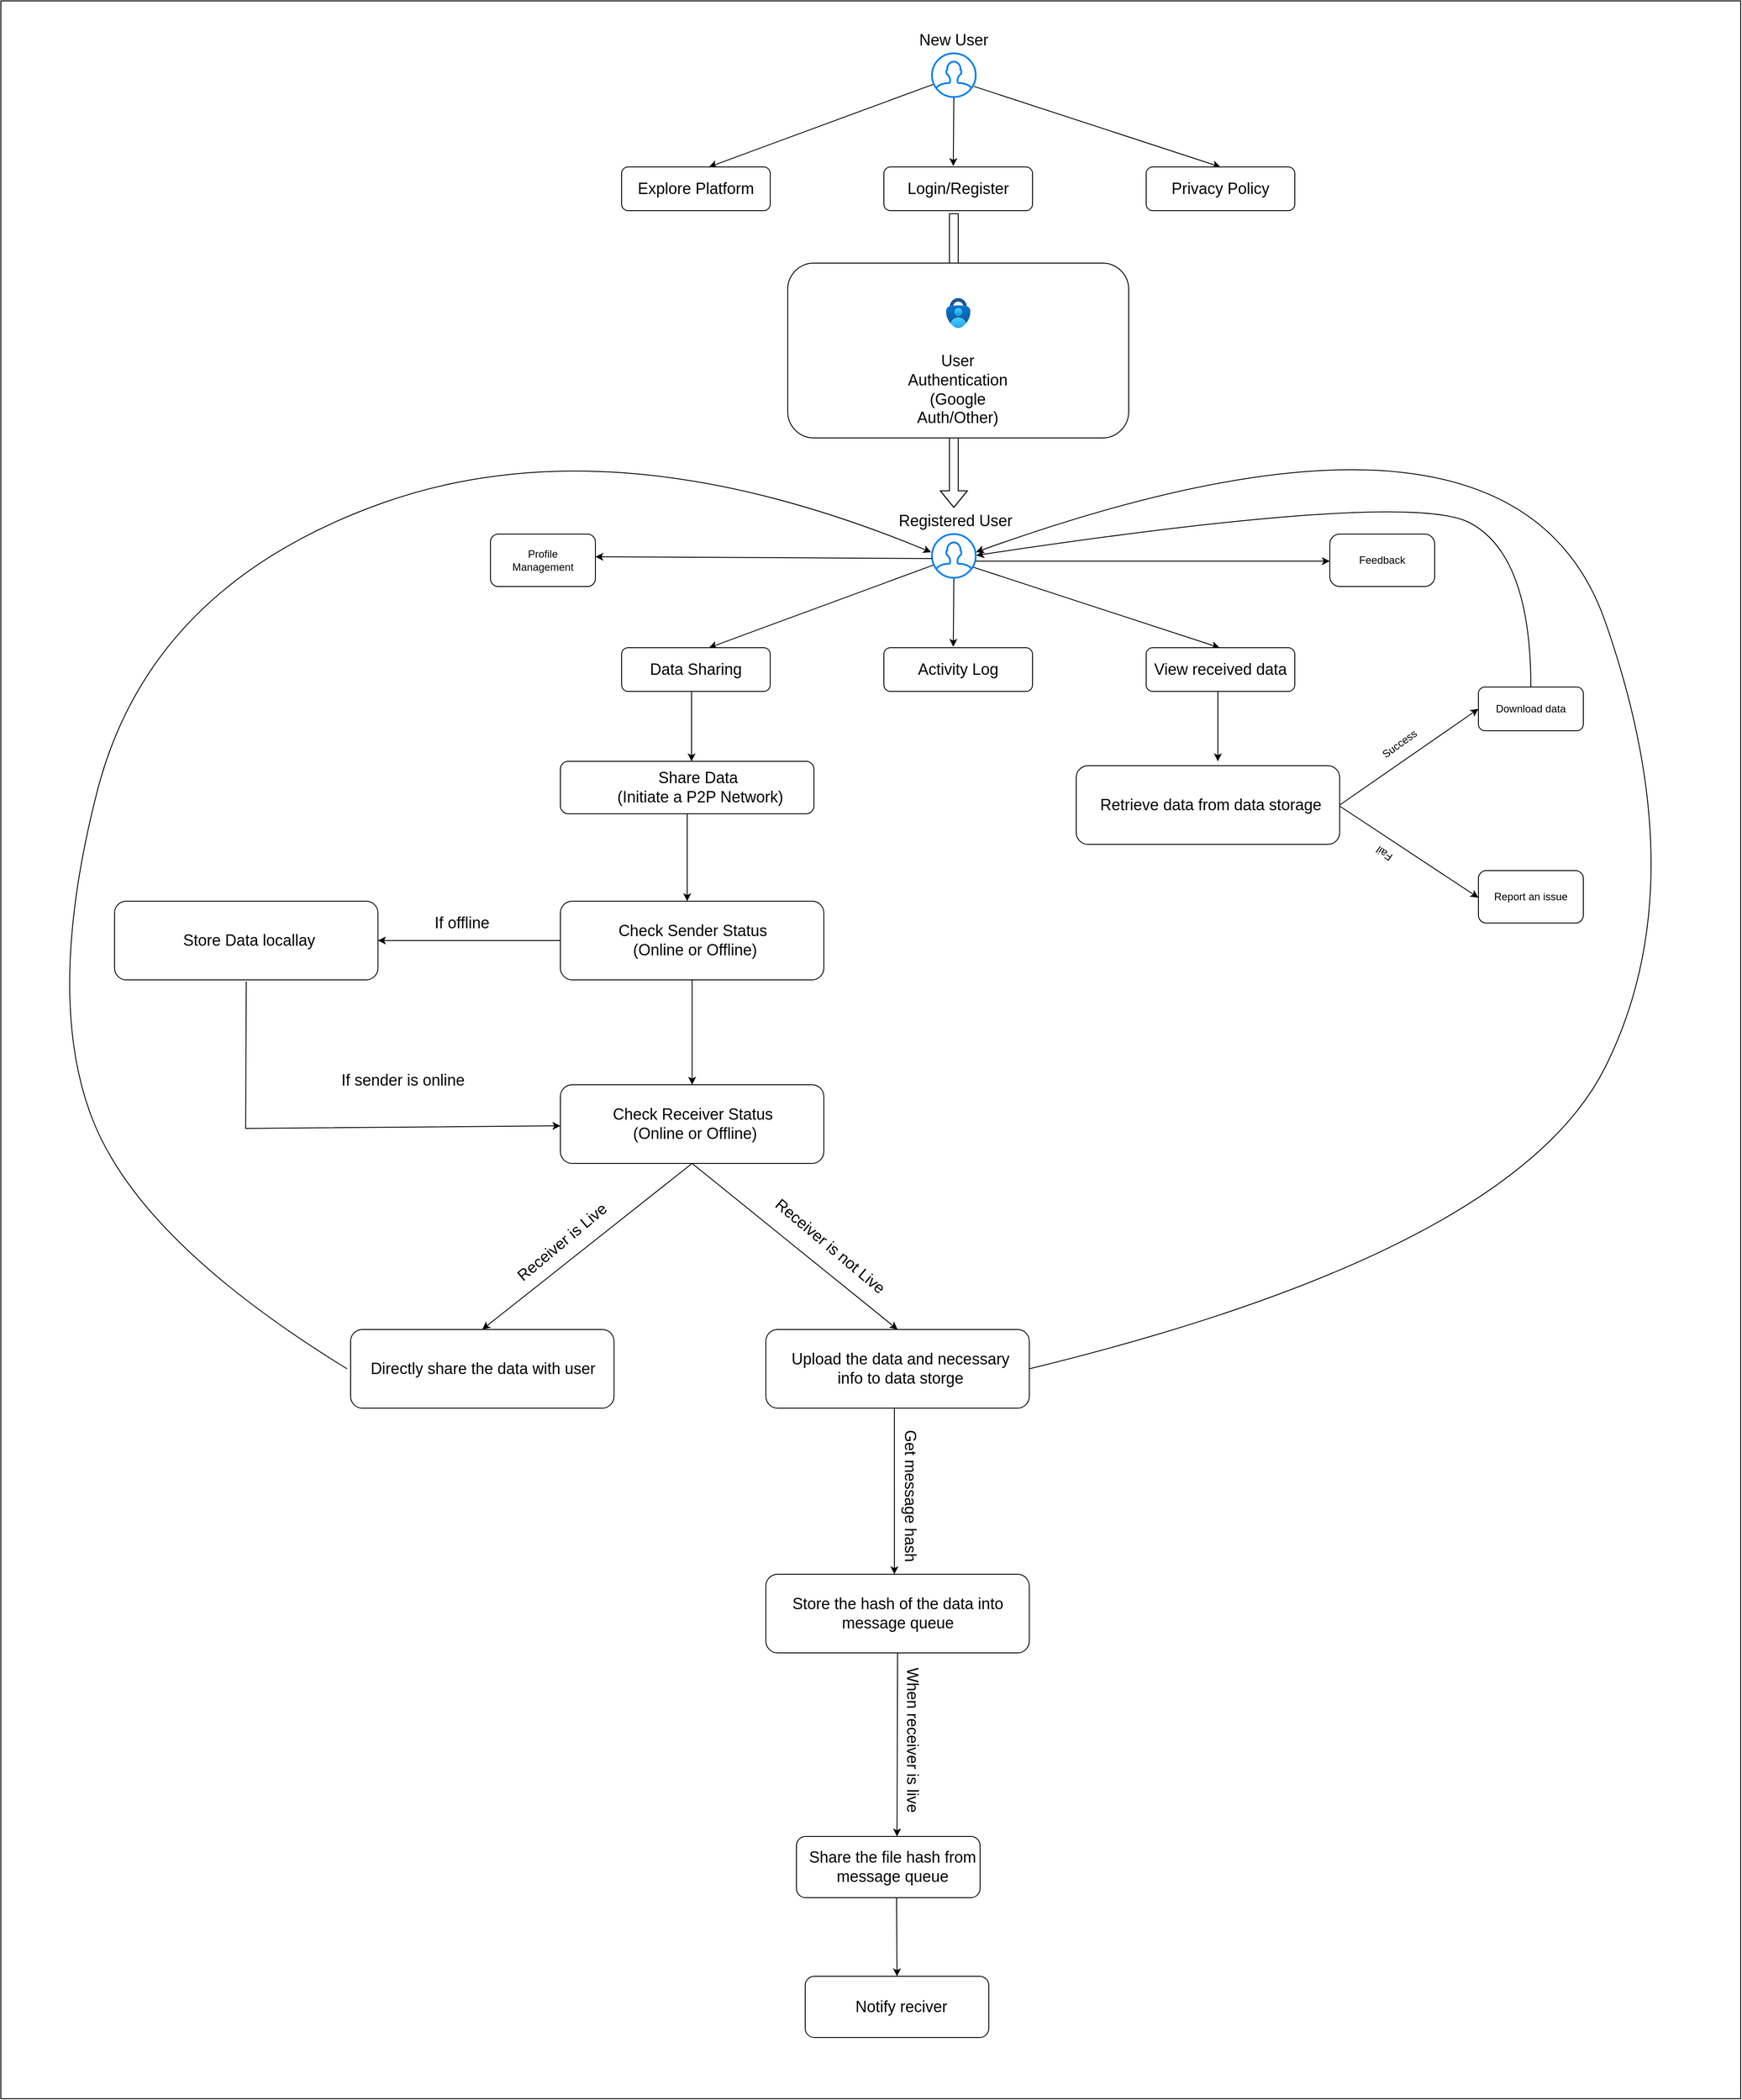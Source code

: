<mxfile version="24.8.0">
  <diagram name="Page-1" id="zb8tNWO0_LRHRKbwq5VY">
    <mxGraphModel dx="4075" dy="3723" grid="1" gridSize="10" guides="1" tooltips="1" connect="1" arrows="1" fold="1" page="1" pageScale="1" pageWidth="850" pageHeight="1100" math="0" shadow="0">
      <root>
        <mxCell id="0" />
        <mxCell id="1" parent="0" />
        <mxCell id="tr2VnkEWY_S0yRt-9hmw-61" value="" style="rounded=0;whiteSpace=wrap;html=1;" vertex="1" parent="1">
          <mxGeometry x="-630" y="-1620" width="1990" height="2400" as="geometry" />
        </mxCell>
        <mxCell id="Id6j_bL2dgH8pBZ8McrD-12" value="" style="shape=flexArrow;endArrow=classic;html=1;rounded=0;" parent="1" edge="1">
          <mxGeometry width="50" height="50" relative="1" as="geometry">
            <mxPoint x="460" y="-1377" as="sourcePoint" />
            <mxPoint x="460" y="-1040" as="targetPoint" />
            <Array as="points">
              <mxPoint x="460" y="-1310" />
            </Array>
          </mxGeometry>
        </mxCell>
        <mxCell id="gCZMAkZjdpwK_4TFtWU5-113" value="" style="group" parent="1" vertex="1" connectable="0">
          <mxGeometry x="290" y="-1320" width="440" height="200" as="geometry" />
        </mxCell>
        <mxCell id="gCZMAkZjdpwK_4TFtWU5-103" value="" style="rounded=1;whiteSpace=wrap;html=1;" parent="gCZMAkZjdpwK_4TFtWU5-113" vertex="1">
          <mxGeometry x="-20" width="390" height="200" as="geometry" />
        </mxCell>
        <mxCell id="gCZMAkZjdpwK_4TFtWU5-107" value="" style="image;aspect=fixed;html=1;points=[];align=center;fontSize=12;image=img/lib/azure2/security/Multifactor_Authentication.svg;" parent="gCZMAkZjdpwK_4TFtWU5-113" vertex="1">
          <mxGeometry x="161.069" y="40" width="27.855" height="34.19" as="geometry" />
        </mxCell>
        <mxCell id="gCZMAkZjdpwK_4TFtWU5-109" value="&lt;font style=&quot;font-size: 18px;&quot;&gt;User Authentication&lt;/font&gt;&lt;div style=&quot;font-size: 18px;&quot;&gt;&lt;font style=&quot;font-size: 18px;&quot;&gt;(Google Auth/Other)&lt;/font&gt;&lt;/div&gt;" style="text;strokeColor=none;align=center;fillColor=none;html=1;verticalAlign=middle;whiteSpace=wrap;rounded=0;" parent="gCZMAkZjdpwK_4TFtWU5-113" vertex="1">
          <mxGeometry x="131.394" y="130" width="87.209" height="30" as="geometry" />
        </mxCell>
        <mxCell id="Id6j_bL2dgH8pBZ8McrD-48" value="" style="group" parent="1" vertex="1" connectable="0">
          <mxGeometry x="50" y="-1590" width="830" height="210" as="geometry" />
        </mxCell>
        <mxCell id="Id6j_bL2dgH8pBZ8McrD-3" value="" style="endArrow=classic;html=1;rounded=0;exitX=0.087;exitY=0.711;exitDx=0;exitDy=0;exitPerimeter=0;" parent="Id6j_bL2dgH8pBZ8McrD-48" edge="1">
          <mxGeometry width="50" height="50" relative="1" as="geometry">
            <mxPoint x="386.35" y="65.55" as="sourcePoint" />
            <mxPoint x="130" y="160" as="targetPoint" />
          </mxGeometry>
        </mxCell>
        <mxCell id="Id6j_bL2dgH8pBZ8McrD-5" value="" style="endArrow=classic;html=1;rounded=0;entryX=0.5;entryY=0;entryDx=0;entryDy=0;exitX=0.979;exitY=0.756;exitDx=0;exitDy=0;exitPerimeter=0;" parent="Id6j_bL2dgH8pBZ8McrD-48" target="Id6j_bL2dgH8pBZ8McrD-20" edge="1">
          <mxGeometry width="50" height="50" relative="1" as="geometry">
            <mxPoint x="432.95" y="67.8" as="sourcePoint" />
            <mxPoint x="725" y="170" as="targetPoint" />
          </mxGeometry>
        </mxCell>
        <mxCell id="Id6j_bL2dgH8pBZ8McrD-8" value="" style="edgeStyle=none;orthogonalLoop=1;jettySize=auto;html=1;rounded=0;entryX=0.497;entryY=0.133;entryDx=0;entryDy=0;entryPerimeter=0;" parent="Id6j_bL2dgH8pBZ8McrD-48" edge="1">
          <mxGeometry width="80" relative="1" as="geometry">
            <mxPoint x="410" y="80" as="sourcePoint" />
            <mxPoint x="409.37" y="158.99" as="targetPoint" />
            <Array as="points" />
          </mxGeometry>
        </mxCell>
        <mxCell id="Id6j_bL2dgH8pBZ8McrD-18" value="" style="group" parent="Id6j_bL2dgH8pBZ8McrD-48" vertex="1" connectable="0">
          <mxGeometry y="160" width="230" height="50" as="geometry" />
        </mxCell>
        <mxCell id="Id6j_bL2dgH8pBZ8McrD-13" value="" style="rounded=1;whiteSpace=wrap;html=1;" parent="Id6j_bL2dgH8pBZ8McrD-18" vertex="1">
          <mxGeometry x="30" width="170" height="50" as="geometry" />
        </mxCell>
        <mxCell id="Id6j_bL2dgH8pBZ8McrD-6" value="&lt;span style=&quot;font-size: 18px;&quot;&gt;Explore Platform&lt;/span&gt;" style="text;strokeColor=none;align=center;fillColor=none;html=1;verticalAlign=middle;whiteSpace=wrap;rounded=0;border1;" parent="Id6j_bL2dgH8pBZ8McrD-18" vertex="1">
          <mxGeometry y="10" width="230" height="30" as="geometry" />
        </mxCell>
        <mxCell id="Id6j_bL2dgH8pBZ8McrD-19" value="" style="group" parent="Id6j_bL2dgH8pBZ8McrD-48" vertex="1" connectable="0">
          <mxGeometry x="600" y="160" width="230" height="50" as="geometry" />
        </mxCell>
        <mxCell id="Id6j_bL2dgH8pBZ8McrD-20" value="" style="rounded=1;whiteSpace=wrap;html=1;" parent="Id6j_bL2dgH8pBZ8McrD-19" vertex="1">
          <mxGeometry x="30" width="170" height="50" as="geometry" />
        </mxCell>
        <mxCell id="Id6j_bL2dgH8pBZ8McrD-21" value="&lt;span style=&quot;font-size: 18px;&quot;&gt;Privacy Policy&lt;/span&gt;" style="text;strokeColor=none;align=center;fillColor=none;html=1;verticalAlign=middle;whiteSpace=wrap;rounded=0;border1;" parent="Id6j_bL2dgH8pBZ8McrD-19" vertex="1">
          <mxGeometry y="10" width="230" height="30" as="geometry" />
        </mxCell>
        <mxCell id="Id6j_bL2dgH8pBZ8McrD-25" value="" style="group" parent="Id6j_bL2dgH8pBZ8McrD-48" vertex="1" connectable="0">
          <mxGeometry x="300" y="160" width="230" height="50" as="geometry" />
        </mxCell>
        <mxCell id="Id6j_bL2dgH8pBZ8McrD-26" value="" style="rounded=1;whiteSpace=wrap;html=1;" parent="Id6j_bL2dgH8pBZ8McrD-25" vertex="1">
          <mxGeometry x="30" width="170" height="50" as="geometry" />
        </mxCell>
        <mxCell id="Id6j_bL2dgH8pBZ8McrD-27" value="&lt;span style=&quot;font-size: 18px;&quot;&gt;Login/Register&lt;/span&gt;" style="text;strokeColor=none;align=center;fillColor=none;html=1;verticalAlign=middle;whiteSpace=wrap;rounded=0;border1;" parent="Id6j_bL2dgH8pBZ8McrD-25" vertex="1">
          <mxGeometry y="10" width="230" height="30" as="geometry" />
        </mxCell>
        <mxCell id="Id6j_bL2dgH8pBZ8McrD-36" value="" style="group" parent="Id6j_bL2dgH8pBZ8McrD-48" vertex="1" connectable="0">
          <mxGeometry x="360" width="100" height="80" as="geometry" />
        </mxCell>
        <mxCell id="Id6j_bL2dgH8pBZ8McrD-37" value="" style="html=1;verticalLabelPosition=bottom;align=center;labelBackgroundColor=#ffffff;verticalAlign=top;strokeWidth=2;strokeColor=#0080F0;shadow=0;dashed=0;shape=mxgraph.ios7.icons.user;" parent="Id6j_bL2dgH8pBZ8McrD-36" vertex="1">
          <mxGeometry x="25" y="30" width="50" height="50" as="geometry" />
        </mxCell>
        <mxCell id="Id6j_bL2dgH8pBZ8McrD-38" value="&lt;font style=&quot;font-size: 18px;&quot;&gt;New User&lt;/font&gt;" style="text;strokeColor=none;align=center;fillColor=none;html=1;verticalAlign=middle;whiteSpace=wrap;rounded=0;" parent="Id6j_bL2dgH8pBZ8McrD-36" vertex="1">
          <mxGeometry width="100" height="30" as="geometry" />
        </mxCell>
        <mxCell id="Id6j_bL2dgH8pBZ8McrD-49" value="" style="group" parent="1" vertex="1" connectable="0">
          <mxGeometry x="50" y="-1040" width="830" height="210" as="geometry" />
        </mxCell>
        <mxCell id="Id6j_bL2dgH8pBZ8McrD-50" value="" style="endArrow=classic;html=1;rounded=0;exitX=0.087;exitY=0.711;exitDx=0;exitDy=0;exitPerimeter=0;" parent="Id6j_bL2dgH8pBZ8McrD-49" edge="1">
          <mxGeometry width="50" height="50" relative="1" as="geometry">
            <mxPoint x="386.35" y="65.55" as="sourcePoint" />
            <mxPoint x="130" y="160" as="targetPoint" />
          </mxGeometry>
        </mxCell>
        <mxCell id="Id6j_bL2dgH8pBZ8McrD-51" value="" style="endArrow=classic;html=1;rounded=0;entryX=0.5;entryY=0;entryDx=0;entryDy=0;exitX=0.979;exitY=0.756;exitDx=0;exitDy=0;exitPerimeter=0;" parent="Id6j_bL2dgH8pBZ8McrD-49" edge="1">
          <mxGeometry width="50" height="50" relative="1" as="geometry">
            <mxPoint x="431.95" y="67.8" as="sourcePoint" />
            <mxPoint x="714" y="160" as="targetPoint" />
          </mxGeometry>
        </mxCell>
        <mxCell id="Id6j_bL2dgH8pBZ8McrD-52" value="" style="edgeStyle=none;orthogonalLoop=1;jettySize=auto;html=1;rounded=0;entryX=0.497;entryY=0.133;entryDx=0;entryDy=0;entryPerimeter=0;" parent="Id6j_bL2dgH8pBZ8McrD-49" edge="1">
          <mxGeometry width="80" relative="1" as="geometry">
            <mxPoint x="410" y="80" as="sourcePoint" />
            <mxPoint x="409.37" y="158.99" as="targetPoint" />
            <Array as="points" />
          </mxGeometry>
        </mxCell>
        <mxCell id="Id6j_bL2dgH8pBZ8McrD-53" value="" style="group" parent="Id6j_bL2dgH8pBZ8McrD-49" vertex="1" connectable="0">
          <mxGeometry y="160" width="230" height="50" as="geometry" />
        </mxCell>
        <mxCell id="Id6j_bL2dgH8pBZ8McrD-54" value="" style="rounded=1;whiteSpace=wrap;html=1;" parent="Id6j_bL2dgH8pBZ8McrD-53" vertex="1">
          <mxGeometry x="30" width="170" height="50" as="geometry" />
        </mxCell>
        <mxCell id="Id6j_bL2dgH8pBZ8McrD-55" value="&lt;span style=&quot;font-size: 18px;&quot;&gt;Data Sharing&lt;/span&gt;" style="text;strokeColor=none;align=center;fillColor=none;html=1;verticalAlign=middle;whiteSpace=wrap;rounded=0;border1;" parent="Id6j_bL2dgH8pBZ8McrD-53" vertex="1">
          <mxGeometry y="10" width="230" height="30" as="geometry" />
        </mxCell>
        <mxCell id="Id6j_bL2dgH8pBZ8McrD-56" value="" style="group" parent="Id6j_bL2dgH8pBZ8McrD-49" vertex="1" connectable="0">
          <mxGeometry x="600" y="160" width="230" height="50" as="geometry" />
        </mxCell>
        <mxCell id="Id6j_bL2dgH8pBZ8McrD-57" value="" style="rounded=1;whiteSpace=wrap;html=1;" parent="Id6j_bL2dgH8pBZ8McrD-56" vertex="1">
          <mxGeometry x="30" width="170" height="50" as="geometry" />
        </mxCell>
        <mxCell id="Id6j_bL2dgH8pBZ8McrD-58" value="&lt;span style=&quot;font-size: 18px;&quot;&gt;View received data&lt;/span&gt;" style="text;strokeColor=none;align=center;fillColor=none;html=1;verticalAlign=middle;whiteSpace=wrap;rounded=0;border1;" parent="Id6j_bL2dgH8pBZ8McrD-56" vertex="1">
          <mxGeometry y="10" width="230" height="30" as="geometry" />
        </mxCell>
        <mxCell id="Id6j_bL2dgH8pBZ8McrD-59" value="" style="group" parent="Id6j_bL2dgH8pBZ8McrD-49" vertex="1" connectable="0">
          <mxGeometry x="300" y="160" width="230" height="50" as="geometry" />
        </mxCell>
        <mxCell id="Id6j_bL2dgH8pBZ8McrD-60" value="" style="rounded=1;whiteSpace=wrap;html=1;" parent="Id6j_bL2dgH8pBZ8McrD-59" vertex="1">
          <mxGeometry x="30" width="170" height="50" as="geometry" />
        </mxCell>
        <mxCell id="Id6j_bL2dgH8pBZ8McrD-61" value="&lt;span style=&quot;font-size: 18px;&quot;&gt;Activity Log&lt;/span&gt;" style="text;strokeColor=none;align=center;fillColor=none;html=1;verticalAlign=middle;whiteSpace=wrap;rounded=0;border1;" parent="Id6j_bL2dgH8pBZ8McrD-59" vertex="1">
          <mxGeometry y="10" width="230" height="30" as="geometry" />
        </mxCell>
        <mxCell id="Id6j_bL2dgH8pBZ8McrD-62" value="" style="group" parent="Id6j_bL2dgH8pBZ8McrD-49" vertex="1" connectable="0">
          <mxGeometry x="360" width="150" height="80" as="geometry" />
        </mxCell>
        <mxCell id="Id6j_bL2dgH8pBZ8McrD-63" value="" style="html=1;verticalLabelPosition=bottom;align=center;labelBackgroundColor=#ffffff;verticalAlign=top;strokeWidth=2;strokeColor=#0080F0;shadow=0;dashed=0;shape=mxgraph.ios7.icons.user;" parent="Id6j_bL2dgH8pBZ8McrD-62" vertex="1">
          <mxGeometry x="25" y="30" width="50" height="50" as="geometry" />
        </mxCell>
        <mxCell id="Id6j_bL2dgH8pBZ8McrD-64" value="&lt;span style=&quot;font-size: 18px;&quot;&gt;Registered User&lt;/span&gt;" style="text;strokeColor=none;align=center;fillColor=none;html=1;verticalAlign=middle;whiteSpace=wrap;rounded=0;" parent="Id6j_bL2dgH8pBZ8McrD-62" vertex="1">
          <mxGeometry x="-23" width="150" height="30" as="geometry" />
        </mxCell>
        <mxCell id="Id6j_bL2dgH8pBZ8McrD-73" value="" style="endArrow=classic;html=1;rounded=0;exitX=0.004;exitY=0.439;exitDx=0;exitDy=0;exitPerimeter=0;entryX=1;entryY=0.5;entryDx=0;entryDy=0;" parent="Id6j_bL2dgH8pBZ8McrD-49" edge="1">
          <mxGeometry width="50" height="50" relative="1" as="geometry">
            <mxPoint x="385.2" y="57.95" as="sourcePoint" />
            <mxPoint y="56" as="targetPoint" />
          </mxGeometry>
        </mxCell>
        <mxCell id="Id6j_bL2dgH8pBZ8McrD-74" value="" style="group" parent="Id6j_bL2dgH8pBZ8McrD-49" vertex="1" connectable="0">
          <mxGeometry x="-120" y="30" width="120" height="60" as="geometry" />
        </mxCell>
        <mxCell id="Id6j_bL2dgH8pBZ8McrD-75" value="" style="rounded=1;whiteSpace=wrap;html=1;" parent="Id6j_bL2dgH8pBZ8McrD-74" vertex="1">
          <mxGeometry width="120" height="60" as="geometry" />
        </mxCell>
        <mxCell id="Id6j_bL2dgH8pBZ8McrD-76" value="Profile Management" style="text;strokeColor=none;align=center;fillColor=none;html=1;verticalAlign=middle;whiteSpace=wrap;rounded=0;" parent="Id6j_bL2dgH8pBZ8McrD-74" vertex="1">
          <mxGeometry x="30" y="15" width="60" height="30" as="geometry" />
        </mxCell>
        <mxCell id="Id6j_bL2dgH8pBZ8McrD-70" value="" style="endArrow=classic;html=1;rounded=0;exitX=1.003;exitY=0.48;exitDx=0;exitDy=0;exitPerimeter=0;entryX=0;entryY=0.5;entryDx=0;entryDy=0;" parent="1" edge="1">
          <mxGeometry width="50" height="50" relative="1" as="geometry">
            <mxPoint x="485.15" y="-979" as="sourcePoint" />
            <mxPoint x="890" y="-979" as="targetPoint" />
          </mxGeometry>
        </mxCell>
        <mxCell id="HgYVkoj45hchb5zf_kP9-1" value="" style="endArrow=classic;html=1;rounded=0;" parent="1" edge="1">
          <mxGeometry width="50" height="50" relative="1" as="geometry">
            <mxPoint x="160" y="-830" as="sourcePoint" />
            <mxPoint x="160" y="-750" as="targetPoint" />
          </mxGeometry>
        </mxCell>
        <mxCell id="HgYVkoj45hchb5zf_kP9-4" value="" style="group" parent="1" vertex="1" connectable="0">
          <mxGeometry x="70" y="-750" width="250" height="60" as="geometry" />
        </mxCell>
        <mxCell id="HgYVkoj45hchb5zf_kP9-2" value="" style="rounded=1;whiteSpace=wrap;html=1;" parent="HgYVkoj45hchb5zf_kP9-4" vertex="1">
          <mxGeometry x="-60" width="290" height="60" as="geometry" />
        </mxCell>
        <mxCell id="HgYVkoj45hchb5zf_kP9-3" value="&lt;font style=&quot;font-size: 18px;&quot;&gt;Share Data&amp;nbsp;&lt;/font&gt;&lt;div style=&quot;font-size: 18px;&quot;&gt;&lt;font style=&quot;font-size: 18px;&quot;&gt;(Initiate a P2P Network)&lt;/font&gt;&lt;/div&gt;" style="text;strokeColor=none;align=center;fillColor=none;html=1;verticalAlign=middle;whiteSpace=wrap;rounded=0;" parent="HgYVkoj45hchb5zf_kP9-4" vertex="1">
          <mxGeometry x="-10" y="15" width="220" height="30" as="geometry" />
        </mxCell>
        <mxCell id="HgYVkoj45hchb5zf_kP9-5" value="" style="endArrow=classic;html=1;rounded=0;" parent="1" edge="1">
          <mxGeometry width="50" height="50" relative="1" as="geometry">
            <mxPoint x="762" y="-830" as="sourcePoint" />
            <mxPoint x="762" y="-750" as="targetPoint" />
          </mxGeometry>
        </mxCell>
        <mxCell id="HgYVkoj45hchb5zf_kP9-28" value="" style="endArrow=classic;html=1;rounded=0;entryX=0.5;entryY=0;entryDx=0;entryDy=0;exitX=0.5;exitY=1;exitDx=0;exitDy=0;" parent="1" edge="1" target="HgYVkoj45hchb5zf_kP9-31" source="tr2VnkEWY_S0yRt-9hmw-23">
          <mxGeometry width="50" height="50" relative="1" as="geometry">
            <mxPoint x="160" y="-270" as="sourcePoint" />
            <mxPoint y="-400" as="targetPoint" />
          </mxGeometry>
        </mxCell>
        <mxCell id="HgYVkoj45hchb5zf_kP9-29" value="" style="endArrow=classic;html=1;rounded=0;entryX=0.5;entryY=0;entryDx=0;entryDy=0;exitX=0.5;exitY=1;exitDx=0;exitDy=0;" parent="1" edge="1" target="tr2VnkEWY_S0yRt-9hmw-2" source="tr2VnkEWY_S0yRt-9hmw-23">
          <mxGeometry width="50" height="50" relative="1" as="geometry">
            <mxPoint x="150" y="-80" as="sourcePoint" />
            <mxPoint x="170.41" y="-390" as="targetPoint" />
            <Array as="points" />
          </mxGeometry>
        </mxCell>
        <mxCell id="HgYVkoj45hchb5zf_kP9-30" value="" style="group" parent="1" vertex="1" connectable="0">
          <mxGeometry x="-230" y="-100" width="330" height="90" as="geometry" />
        </mxCell>
        <mxCell id="HgYVkoj45hchb5zf_kP9-31" value="" style="rounded=1;whiteSpace=wrap;html=1;" parent="HgYVkoj45hchb5zf_kP9-30" vertex="1">
          <mxGeometry width="301.304" height="90" as="geometry" />
        </mxCell>
        <mxCell id="HgYVkoj45hchb5zf_kP9-32" value="&lt;span style=&quot;font-size: 18px;&quot;&gt;Directly share the data with user&amp;nbsp;&lt;/span&gt;" style="text;strokeColor=none;align=center;fillColor=none;html=1;verticalAlign=middle;whiteSpace=wrap;rounded=0;" parent="HgYVkoj45hchb5zf_kP9-30" vertex="1">
          <mxGeometry x="-4.001" y="17.5" width="315.652" height="55" as="geometry" />
        </mxCell>
        <mxCell id="HgYVkoj45hchb5zf_kP9-33" value="" style="endArrow=classic;html=1;rounded=0;exitX=0.488;exitY=1.003;exitDx=0;exitDy=0;exitPerimeter=0;" parent="1" edge="1" source="tr2VnkEWY_S0yRt-9hmw-2">
          <mxGeometry width="50" height="50" relative="1" as="geometry">
            <mxPoint x="400" y="40" as="sourcePoint" />
            <mxPoint x="392" y="180" as="targetPoint" />
          </mxGeometry>
        </mxCell>
        <mxCell id="HgYVkoj45hchb5zf_kP9-38" value="" style="endArrow=classic;html=1;rounded=0;exitX=0.5;exitY=1;exitDx=0;exitDy=0;" parent="1" edge="1">
          <mxGeometry width="50" height="50" relative="1" as="geometry">
            <mxPoint x="395.642" y="270" as="sourcePoint" />
            <mxPoint x="395" y="480" as="targetPoint" />
          </mxGeometry>
        </mxCell>
        <mxCell id="tr2VnkEWY_S0yRt-9hmw-1" value="" style="group" vertex="1" connectable="0" parent="1">
          <mxGeometry x="245" y="-100" width="330" height="90" as="geometry" />
        </mxCell>
        <mxCell id="tr2VnkEWY_S0yRt-9hmw-2" value="" style="rounded=1;whiteSpace=wrap;html=1;" vertex="1" parent="tr2VnkEWY_S0yRt-9hmw-1">
          <mxGeometry width="301.304" height="90" as="geometry" />
        </mxCell>
        <mxCell id="tr2VnkEWY_S0yRt-9hmw-3" value="&lt;span style=&quot;font-size: 18px;&quot;&gt;Upload the data and necessary&lt;/span&gt;&lt;div&gt;&lt;span style=&quot;font-size: 18px;&quot;&gt;info to data storge&lt;/span&gt;&lt;/div&gt;" style="text;strokeColor=none;align=center;fillColor=none;html=1;verticalAlign=middle;whiteSpace=wrap;rounded=0;" vertex="1" parent="tr2VnkEWY_S0yRt-9hmw-1">
          <mxGeometry x="-4.001" y="17.5" width="315.652" height="55" as="geometry" />
        </mxCell>
        <mxCell id="tr2VnkEWY_S0yRt-9hmw-4" value="&lt;font style=&quot;font-size: 18px;&quot;&gt;Receiver is Live&lt;/font&gt;" style="text;strokeColor=none;align=center;fillColor=none;html=1;verticalAlign=middle;whiteSpace=wrap;rounded=0;rotation=-40;" vertex="1" parent="1">
          <mxGeometry x="-53" y="-215" width="130" height="30" as="geometry" />
        </mxCell>
        <mxCell id="tr2VnkEWY_S0yRt-9hmw-5" value="&lt;font style=&quot;font-size: 18px;&quot;&gt;Receiver is not Live&lt;/font&gt;" style="text;strokeColor=none;align=center;fillColor=none;html=1;verticalAlign=middle;whiteSpace=wrap;rounded=0;rotation=40;" vertex="1" parent="1">
          <mxGeometry x="230" y="-205" width="177.4" height="20" as="geometry" />
        </mxCell>
        <mxCell id="tr2VnkEWY_S0yRt-9hmw-8" value="&lt;span style=&quot;font-size: 18px;&quot;&gt;Get message hash&lt;/span&gt;" style="text;strokeColor=none;align=center;fillColor=none;html=1;verticalAlign=middle;whiteSpace=wrap;rounded=0;rotation=90;" vertex="1" parent="1">
          <mxGeometry x="326.57" y="80" width="166.85" height="20" as="geometry" />
        </mxCell>
        <mxCell id="tr2VnkEWY_S0yRt-9hmw-9" value="" style="group" vertex="1" connectable="0" parent="1">
          <mxGeometry x="280" y="480" width="220" height="70" as="geometry" />
        </mxCell>
        <mxCell id="tr2VnkEWY_S0yRt-9hmw-10" value="" style="rounded=1;whiteSpace=wrap;html=1;" vertex="1" parent="tr2VnkEWY_S0yRt-9hmw-9">
          <mxGeometry width="210" height="70" as="geometry" />
        </mxCell>
        <mxCell id="tr2VnkEWY_S0yRt-9hmw-11" value="&lt;span style=&quot;font-size: 18px;&quot;&gt;Share the file hash from message queue&lt;/span&gt;" style="text;strokeColor=none;align=center;fillColor=none;html=1;verticalAlign=middle;whiteSpace=wrap;rounded=0;" vertex="1" parent="tr2VnkEWY_S0yRt-9hmw-9">
          <mxGeometry x="5" y="20" width="210" height="30" as="geometry" />
        </mxCell>
        <mxCell id="tr2VnkEWY_S0yRt-9hmw-14" value="&lt;span style=&quot;font-size: 18px;&quot;&gt;When receiver is live&lt;/span&gt;" style="text;strokeColor=none;align=center;fillColor=none;html=1;verticalAlign=middle;whiteSpace=wrap;rounded=0;rotation=90;" vertex="1" parent="1">
          <mxGeometry x="324.15" y="360" width="176.85" height="20" as="geometry" />
        </mxCell>
        <mxCell id="tr2VnkEWY_S0yRt-9hmw-22" value="" style="group" vertex="1" connectable="0" parent="1">
          <mxGeometry x="10" y="-380" width="330" height="90" as="geometry" />
        </mxCell>
        <mxCell id="tr2VnkEWY_S0yRt-9hmw-23" value="" style="rounded=1;whiteSpace=wrap;html=1;" vertex="1" parent="tr2VnkEWY_S0yRt-9hmw-22">
          <mxGeometry width="301.304" height="90" as="geometry" />
        </mxCell>
        <mxCell id="tr2VnkEWY_S0yRt-9hmw-24" value="&lt;font style=&quot;font-size: 18px;&quot;&gt;Check Receiver Status&amp;nbsp;&lt;/font&gt;&lt;div&gt;&lt;font style=&quot;font-size: 18px;&quot;&gt;(Online or Offline)&lt;/font&gt;&lt;/div&gt;" style="text;strokeColor=none;align=center;fillColor=none;html=1;verticalAlign=middle;whiteSpace=wrap;rounded=0;" vertex="1" parent="tr2VnkEWY_S0yRt-9hmw-22">
          <mxGeometry x="-4.001" y="17.5" width="315.652" height="55" as="geometry" />
        </mxCell>
        <mxCell id="tr2VnkEWY_S0yRt-9hmw-25" value="" style="endArrow=classic;html=1;rounded=0;exitX=0.5;exitY=1;exitDx=0;exitDy=0;" edge="1" parent="1" source="HgYVkoj45hchb5zf_kP9-2">
          <mxGeometry width="50" height="50" relative="1" as="geometry">
            <mxPoint x="170" y="-524" as="sourcePoint" />
            <mxPoint x="155" y="-590" as="targetPoint" />
          </mxGeometry>
        </mxCell>
        <mxCell id="tr2VnkEWY_S0yRt-9hmw-26" value="" style="group" vertex="1" connectable="0" parent="1">
          <mxGeometry x="290" y="640" width="220" height="70" as="geometry" />
        </mxCell>
        <mxCell id="tr2VnkEWY_S0yRt-9hmw-27" value="" style="rounded=1;whiteSpace=wrap;html=1;" vertex="1" parent="tr2VnkEWY_S0yRt-9hmw-26">
          <mxGeometry width="210" height="70" as="geometry" />
        </mxCell>
        <mxCell id="tr2VnkEWY_S0yRt-9hmw-28" value="&lt;span style=&quot;font-size: 18px;&quot;&gt;Notify reciver&lt;/span&gt;" style="text;strokeColor=none;align=center;fillColor=none;html=1;verticalAlign=middle;whiteSpace=wrap;rounded=0;" vertex="1" parent="tr2VnkEWY_S0yRt-9hmw-26">
          <mxGeometry x="5" y="20" width="210" height="30" as="geometry" />
        </mxCell>
        <mxCell id="tr2VnkEWY_S0yRt-9hmw-29" value="" style="endArrow=classic;html=1;rounded=0;" edge="1" parent="1">
          <mxGeometry width="50" height="50" relative="1" as="geometry">
            <mxPoint x="394.5" y="550" as="sourcePoint" />
            <mxPoint x="395" y="640" as="targetPoint" />
          </mxGeometry>
        </mxCell>
        <mxCell id="tr2VnkEWY_S0yRt-9hmw-37" value="" style="group" vertex="1" connectable="0" parent="1">
          <mxGeometry x="10" y="-590" width="330" height="90" as="geometry" />
        </mxCell>
        <mxCell id="tr2VnkEWY_S0yRt-9hmw-38" value="" style="rounded=1;whiteSpace=wrap;html=1;" vertex="1" parent="tr2VnkEWY_S0yRt-9hmw-37">
          <mxGeometry width="301.304" height="90" as="geometry" />
        </mxCell>
        <mxCell id="tr2VnkEWY_S0yRt-9hmw-39" value="&lt;font style=&quot;font-size: 18px;&quot;&gt;Check Sender Status&amp;nbsp;&lt;/font&gt;&lt;div&gt;&lt;font style=&quot;font-size: 18px;&quot;&gt;(Online or Offline)&lt;/font&gt;&lt;/div&gt;" style="text;strokeColor=none;align=center;fillColor=none;html=1;verticalAlign=middle;whiteSpace=wrap;rounded=0;" vertex="1" parent="tr2VnkEWY_S0yRt-9hmw-37">
          <mxGeometry x="-4.001" y="17.5" width="315.652" height="55" as="geometry" />
        </mxCell>
        <mxCell id="tr2VnkEWY_S0yRt-9hmw-42" value="" style="group" vertex="1" connectable="0" parent="1">
          <mxGeometry x="-500" y="-590" width="330" height="90" as="geometry" />
        </mxCell>
        <mxCell id="tr2VnkEWY_S0yRt-9hmw-43" value="" style="rounded=1;whiteSpace=wrap;html=1;" vertex="1" parent="tr2VnkEWY_S0yRt-9hmw-42">
          <mxGeometry width="301.304" height="90" as="geometry" />
        </mxCell>
        <mxCell id="tr2VnkEWY_S0yRt-9hmw-44" value="&lt;span style=&quot;font-size: 18px;&quot;&gt;Store Data locallay&lt;/span&gt;" style="text;strokeColor=none;align=center;fillColor=none;html=1;verticalAlign=middle;whiteSpace=wrap;rounded=0;" vertex="1" parent="tr2VnkEWY_S0yRt-9hmw-42">
          <mxGeometry x="-4.001" y="17.5" width="315.652" height="55" as="geometry" />
        </mxCell>
        <mxCell id="tr2VnkEWY_S0yRt-9hmw-45" value="" style="endArrow=classic;html=1;rounded=0;entryX=0.5;entryY=0;entryDx=0;entryDy=0;exitX=0.5;exitY=1;exitDx=0;exitDy=0;" edge="1" parent="1" source="tr2VnkEWY_S0yRt-9hmw-38" target="tr2VnkEWY_S0yRt-9hmw-23">
          <mxGeometry width="50" height="50" relative="1" as="geometry">
            <mxPoint x="140" y="-280" as="sourcePoint" />
            <mxPoint x="154.23" y="-114" as="targetPoint" />
          </mxGeometry>
        </mxCell>
        <mxCell id="tr2VnkEWY_S0yRt-9hmw-46" value="" style="endArrow=classic;html=1;rounded=0;exitX=0;exitY=0.5;exitDx=0;exitDy=0;entryX=1;entryY=0.5;entryDx=0;entryDy=0;" edge="1" parent="1" source="tr2VnkEWY_S0yRt-9hmw-38" target="tr2VnkEWY_S0yRt-9hmw-43">
          <mxGeometry width="50" height="50" relative="1" as="geometry">
            <mxPoint x="150" y="-270" as="sourcePoint" />
            <mxPoint x="151" y="-40" as="targetPoint" />
          </mxGeometry>
        </mxCell>
        <mxCell id="tr2VnkEWY_S0yRt-9hmw-48" value="&lt;span style=&quot;font-size: 18px;&quot;&gt;If offline&lt;/span&gt;" style="text;strokeColor=none;align=center;fillColor=none;html=1;verticalAlign=middle;whiteSpace=wrap;rounded=0;" vertex="1" parent="1">
          <mxGeometry x="-150" y="-580" width="95" height="30" as="geometry" />
        </mxCell>
        <mxCell id="tr2VnkEWY_S0yRt-9hmw-49" value="" style="endArrow=classic;html=1;rounded=0;exitX=0.5;exitY=1;exitDx=0;exitDy=0;entryX=0;entryY=0.5;entryDx=0;entryDy=0;" edge="1" parent="1">
          <mxGeometry width="50" height="50" relative="1" as="geometry">
            <mxPoint x="-349.348" y="-498" as="sourcePoint" />
            <mxPoint x="10" y="-333" as="targetPoint" />
            <Array as="points">
              <mxPoint x="-350" y="-330" />
            </Array>
          </mxGeometry>
        </mxCell>
        <mxCell id="tr2VnkEWY_S0yRt-9hmw-50" value="If sender is online" style="text;strokeColor=none;align=center;fillColor=none;html=1;verticalAlign=middle;whiteSpace=wrap;rounded=0;fontSize=18;" vertex="1" parent="1">
          <mxGeometry x="-260" y="-400" width="180" height="30" as="geometry" />
        </mxCell>
        <mxCell id="tr2VnkEWY_S0yRt-9hmw-53" value="" style="curved=1;endArrow=classic;html=1;rounded=0;exitX=0;exitY=0.5;exitDx=0;exitDy=0;entryX=-0.02;entryY=0.415;entryDx=0;entryDy=0;entryPerimeter=0;" edge="1" parent="1" source="HgYVkoj45hchb5zf_kP9-32" target="Id6j_bL2dgH8pBZ8McrD-63">
          <mxGeometry width="50" height="50" relative="1" as="geometry">
            <mxPoint x="-284.001" y="255" as="sourcePoint" />
            <mxPoint x="250" y="-1010" as="targetPoint" />
            <Array as="points">
              <mxPoint x="-470" y="-200" />
              <mxPoint x="-580" y="-480" />
              <mxPoint x="-460" y="-950" />
              <mxPoint x="70" y="-1140" />
            </Array>
          </mxGeometry>
        </mxCell>
        <mxCell id="tr2VnkEWY_S0yRt-9hmw-55" value="" style="group" vertex="1" connectable="0" parent="1">
          <mxGeometry x="890" y="-1010" width="120" height="60" as="geometry" />
        </mxCell>
        <mxCell id="Id6j_bL2dgH8pBZ8McrD-66" value="" style="rounded=1;whiteSpace=wrap;html=1;arcSize=19;" parent="tr2VnkEWY_S0yRt-9hmw-55" vertex="1">
          <mxGeometry width="120" height="60" as="geometry" />
        </mxCell>
        <mxCell id="Id6j_bL2dgH8pBZ8McrD-78" value="Feedback" style="text;strokeColor=none;align=center;fillColor=none;html=1;verticalAlign=middle;whiteSpace=wrap;rounded=0;" parent="tr2VnkEWY_S0yRt-9hmw-55" vertex="1">
          <mxGeometry x="30" y="15" width="60" height="30" as="geometry" />
        </mxCell>
        <mxCell id="HgYVkoj45hchb5zf_kP9-44" value="" style="rounded=1;whiteSpace=wrap;html=1;" parent="1" vertex="1">
          <mxGeometry x="245" y="180" width="301.304" height="90" as="geometry" />
        </mxCell>
        <mxCell id="HgYVkoj45hchb5zf_kP9-45" value="&lt;span style=&quot;font-size: 18px;&quot;&gt;Store the hash of the data into message queue&lt;/span&gt;" style="text;strokeColor=none;align=center;fillColor=none;html=1;verticalAlign=middle;whiteSpace=wrap;rounded=0;" parent="1" vertex="1">
          <mxGeometry x="237.829" y="197.5" width="315.652" height="55" as="geometry" />
        </mxCell>
        <mxCell id="tr2VnkEWY_S0yRt-9hmw-57" value="" style="group" vertex="1" connectable="0" parent="1">
          <mxGeometry x="600" y="-840" width="580" height="275" as="geometry" />
        </mxCell>
        <mxCell id="HgYVkoj45hchb5zf_kP9-23" value="" style="rounded=1;whiteSpace=wrap;html=1;" parent="tr2VnkEWY_S0yRt-9hmw-57" vertex="1">
          <mxGeometry x="460" y="215" width="120" height="60" as="geometry" />
        </mxCell>
        <mxCell id="HgYVkoj45hchb5zf_kP9-11" value="" style="group" parent="tr2VnkEWY_S0yRt-9hmw-57" vertex="1" connectable="0">
          <mxGeometry y="95" width="330" height="90" as="geometry" />
        </mxCell>
        <mxCell id="HgYVkoj45hchb5zf_kP9-12" value="" style="rounded=1;whiteSpace=wrap;html=1;" parent="HgYVkoj45hchb5zf_kP9-11" vertex="1">
          <mxGeometry width="301.304" height="90" as="geometry" />
        </mxCell>
        <mxCell id="HgYVkoj45hchb5zf_kP9-13" value="&lt;span style=&quot;font-size: 18px;&quot;&gt;Retrieve data from data storage&lt;/span&gt;" style="text;strokeColor=none;align=center;fillColor=none;html=1;verticalAlign=middle;whiteSpace=wrap;rounded=0;" parent="HgYVkoj45hchb5zf_kP9-11" vertex="1">
          <mxGeometry x="-4.001" y="17.5" width="315.652" height="55" as="geometry" />
        </mxCell>
        <mxCell id="HgYVkoj45hchb5zf_kP9-18" value="" style="endArrow=classic;html=1;rounded=0;exitX=1;exitY=0.5;exitDx=0;exitDy=0;entryX=0;entryY=0.5;entryDx=0;entryDy=0;" parent="tr2VnkEWY_S0yRt-9hmw-57" source="HgYVkoj45hchb5zf_kP9-12" target="HgYVkoj45hchb5zf_kP9-16" edge="1">
          <mxGeometry width="50" height="50" relative="1" as="geometry">
            <mxPoint x="300" y="375" as="sourcePoint" />
            <mxPoint x="460" y="205" as="targetPoint" />
          </mxGeometry>
        </mxCell>
        <mxCell id="HgYVkoj45hchb5zf_kP9-19" value="" style="endArrow=classic;html=1;rounded=0;entryX=0;entryY=0.5;entryDx=0;entryDy=0;" parent="tr2VnkEWY_S0yRt-9hmw-57" edge="1">
          <mxGeometry width="50" height="50" relative="1" as="geometry">
            <mxPoint x="301" y="141" as="sourcePoint" />
            <mxPoint x="460" y="246" as="targetPoint" />
          </mxGeometry>
        </mxCell>
        <mxCell id="HgYVkoj45hchb5zf_kP9-21" value="" style="group" parent="tr2VnkEWY_S0yRt-9hmw-57" vertex="1" connectable="0">
          <mxGeometry x="460" width="120" height="60" as="geometry" />
        </mxCell>
        <mxCell id="HgYVkoj45hchb5zf_kP9-16" value="" style="rounded=1;whiteSpace=wrap;html=1;" parent="HgYVkoj45hchb5zf_kP9-21" vertex="1">
          <mxGeometry y="5" width="120" height="50" as="geometry" />
        </mxCell>
        <mxCell id="HgYVkoj45hchb5zf_kP9-20" value="Download data" style="text;strokeColor=none;align=center;fillColor=none;html=1;verticalAlign=middle;whiteSpace=wrap;rounded=0;" parent="HgYVkoj45hchb5zf_kP9-21" vertex="1">
          <mxGeometry x="15" y="15" width="90" height="30" as="geometry" />
        </mxCell>
        <mxCell id="tr2VnkEWY_S0yRt-9hmw-15" value="Success" style="text;strokeColor=none;align=center;fillColor=none;html=1;verticalAlign=middle;whiteSpace=wrap;rounded=0;rotation=-36;" vertex="1" parent="tr2VnkEWY_S0yRt-9hmw-57">
          <mxGeometry x="340" y="55" width="60" height="30" as="geometry" />
        </mxCell>
        <mxCell id="tr2VnkEWY_S0yRt-9hmw-16" value="Fail" style="text;strokeColor=none;align=center;fillColor=none;html=1;verticalAlign=middle;whiteSpace=wrap;rounded=0;rotation=-145;" vertex="1" parent="tr2VnkEWY_S0yRt-9hmw-57">
          <mxGeometry x="322.25" y="184.6" width="60" height="21" as="geometry" />
        </mxCell>
        <mxCell id="HgYVkoj45hchb5zf_kP9-24" value="Report an issue" style="text;strokeColor=none;align=center;fillColor=none;html=1;verticalAlign=middle;whiteSpace=wrap;rounded=0;" parent="tr2VnkEWY_S0yRt-9hmw-57" vertex="1">
          <mxGeometry x="475" y="230" width="90" height="30" as="geometry" />
        </mxCell>
        <mxCell id="tr2VnkEWY_S0yRt-9hmw-60" value="" style="curved=1;endArrow=classic;html=1;rounded=0;exitX=1;exitY=0.5;exitDx=0;exitDy=0;entryX=1.007;entryY=0.413;entryDx=0;entryDy=0;entryPerimeter=0;" edge="1" parent="1" source="tr2VnkEWY_S0yRt-9hmw-2" target="Id6j_bL2dgH8pBZ8McrD-63">
          <mxGeometry width="50" height="50" relative="1" as="geometry">
            <mxPoint x="1486" y="175" as="sourcePoint" />
            <mxPoint x="510" y="-1000" as="targetPoint" />
            <Array as="points">
              <mxPoint x="1100" y="-190" />
              <mxPoint x="1310" y="-610" />
              <mxPoint x="1100" y="-1210" />
            </Array>
          </mxGeometry>
        </mxCell>
        <mxCell id="tr2VnkEWY_S0yRt-9hmw-62" value="" style="curved=1;endArrow=classic;html=1;rounded=0;entryX=1.012;entryY=0.488;entryDx=0;entryDy=0;entryPerimeter=0;exitX=0.5;exitY=0;exitDx=0;exitDy=0;" edge="1" parent="1" source="HgYVkoj45hchb5zf_kP9-16" target="Id6j_bL2dgH8pBZ8McrD-63">
          <mxGeometry width="50" height="50" relative="1" as="geometry">
            <mxPoint x="990" y="-920" as="sourcePoint" />
            <mxPoint x="1040" y="-970" as="targetPoint" />
            <Array as="points">
              <mxPoint x="1120" y="-986" />
              <mxPoint x="980" y="-1060" />
            </Array>
          </mxGeometry>
        </mxCell>
      </root>
    </mxGraphModel>
  </diagram>
</mxfile>
